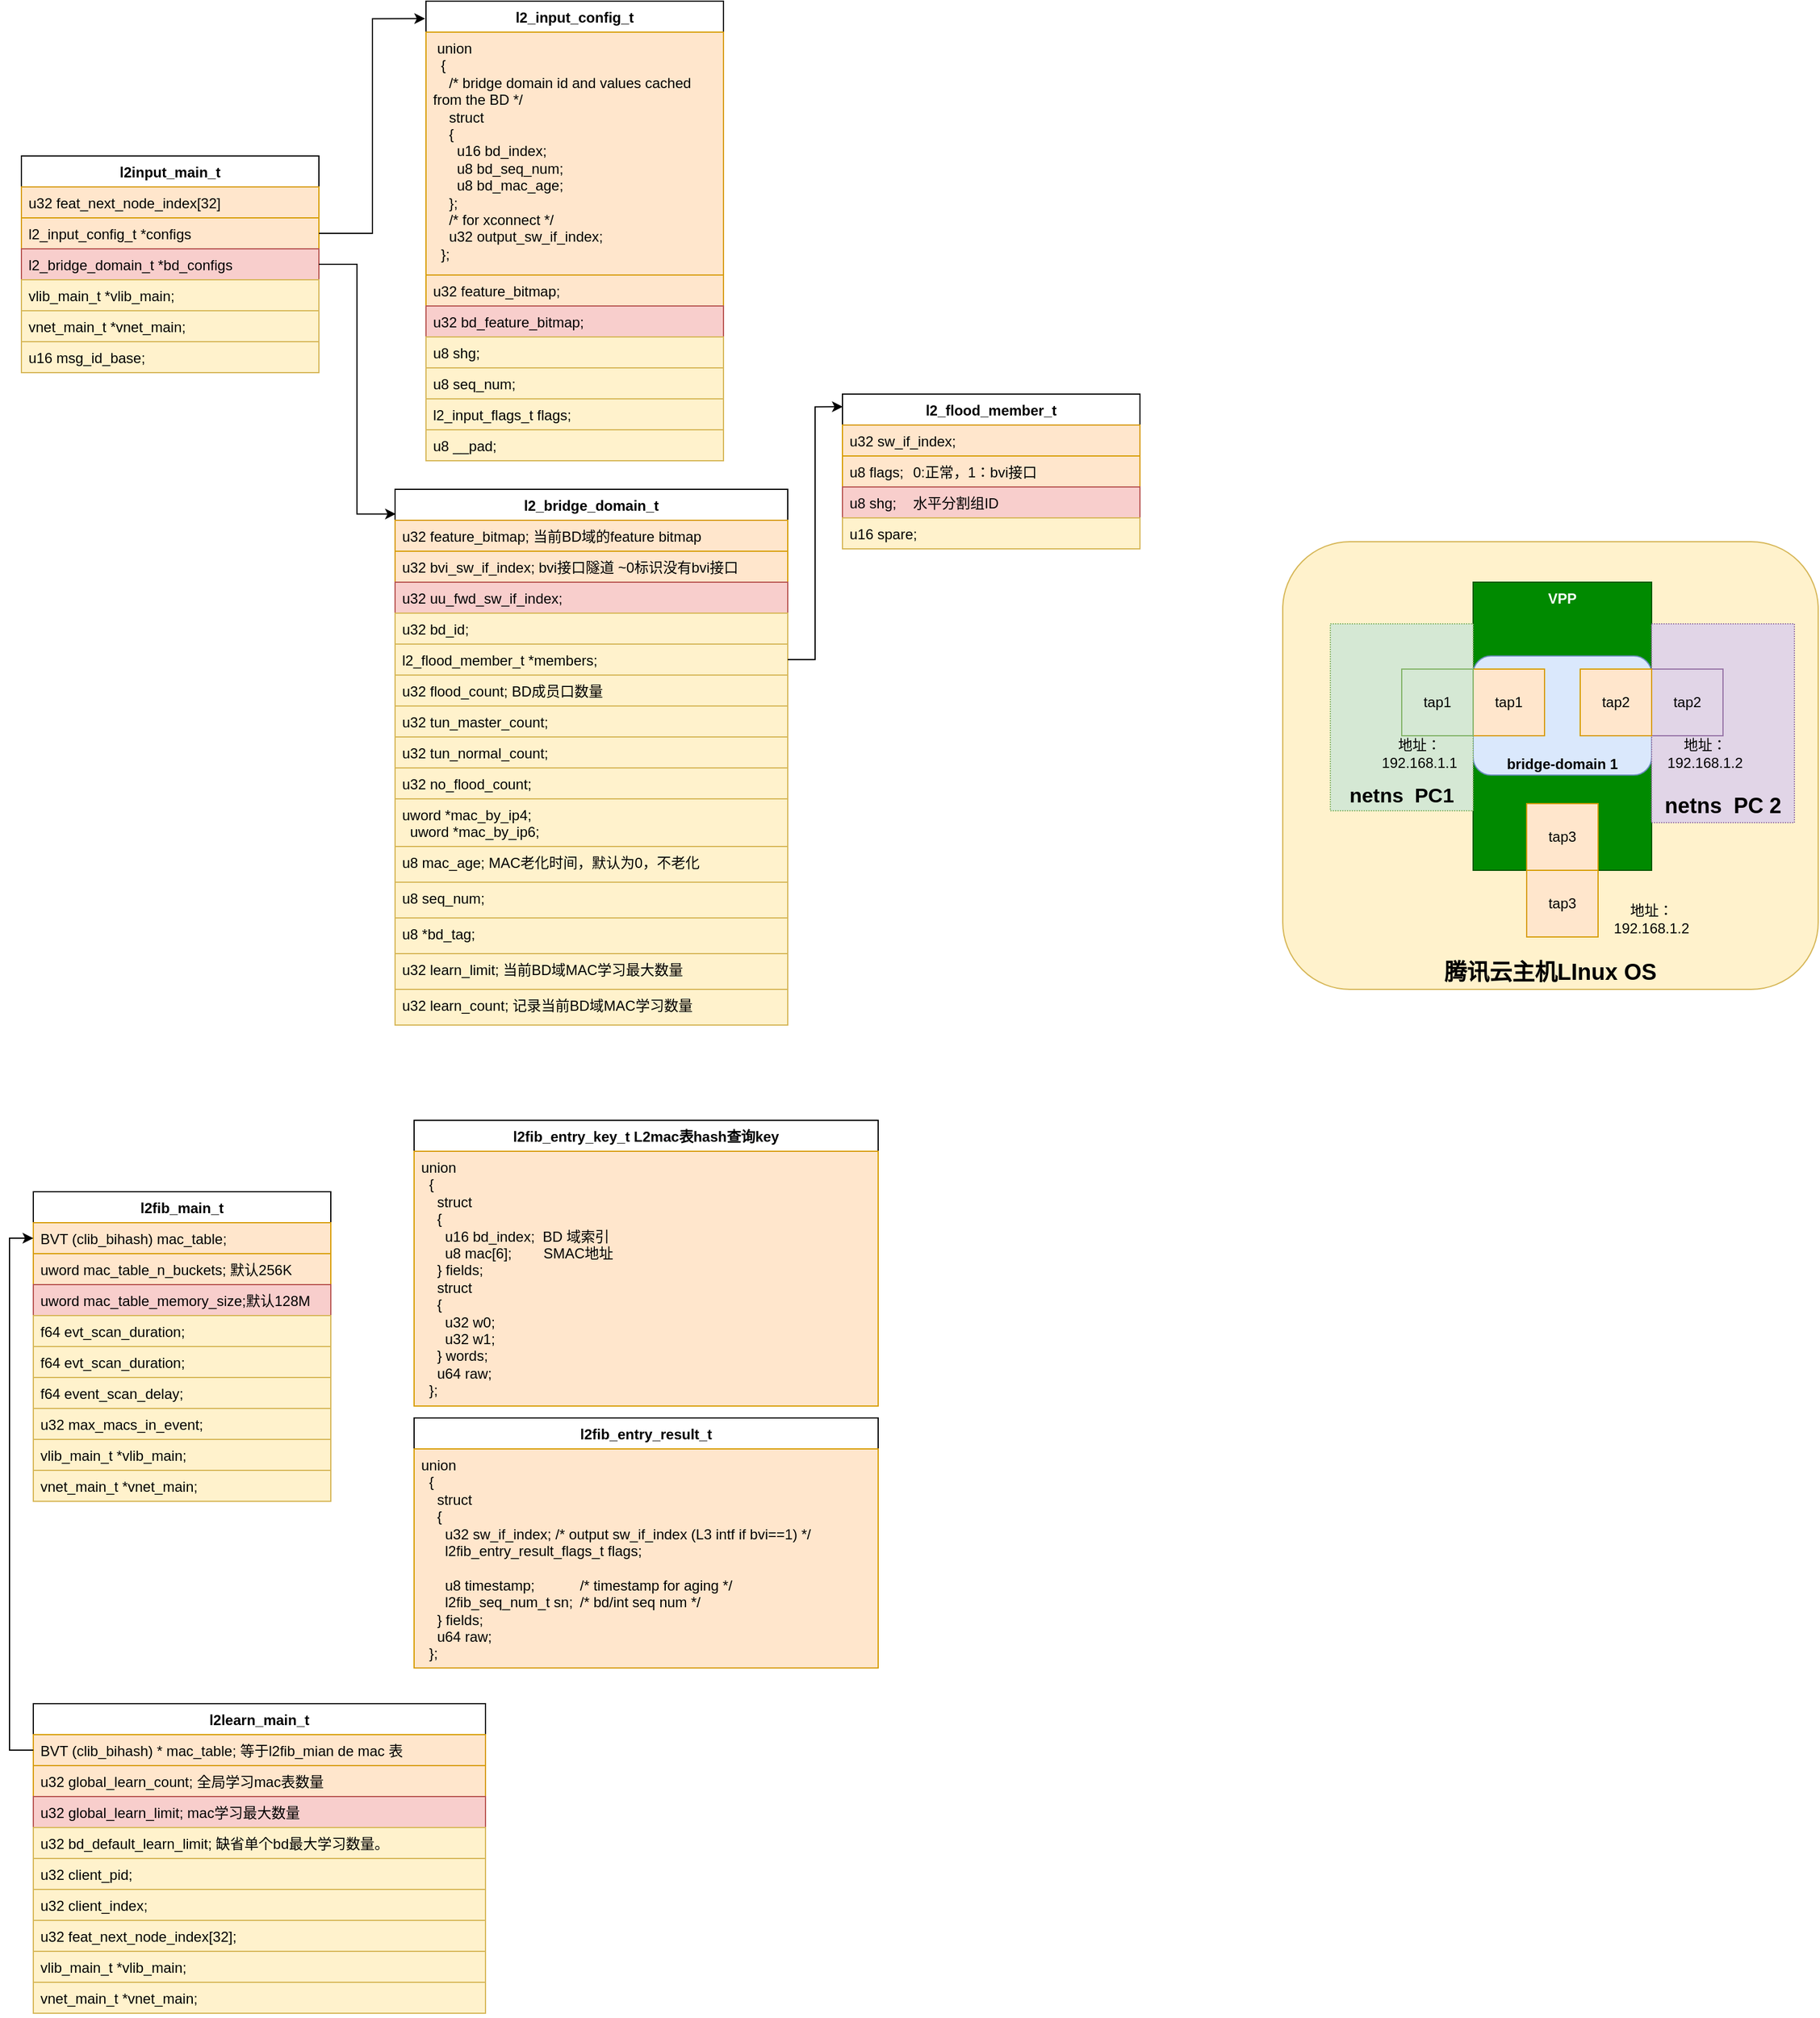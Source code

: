 <mxfile version="24.3.1" type="github">
  <diagram name="第 1 页" id="glHY0Gd7KmC67INIILRB">
    <mxGraphModel dx="794" dy="420" grid="1" gridSize="10" guides="1" tooltips="1" connect="1" arrows="1" fold="1" page="1" pageScale="1" pageWidth="827" pageHeight="1169" math="0" shadow="0">
      <root>
        <mxCell id="0" />
        <mxCell id="1" parent="0" />
        <mxCell id="FG0SKWQjMiDfC_1NRuZQ-3" value="腾讯云主机LInux OS" style="rounded=1;whiteSpace=wrap;html=1;fillColor=#fff2cc;strokeColor=#d6b656;verticalAlign=bottom;fontStyle=1;fontSize=19;" parent="1" vertex="1">
          <mxGeometry x="1160" y="464" width="450" height="376" as="geometry" />
        </mxCell>
        <mxCell id="ZdYOlHCHy0G1hDo-JhcP-8" value="VPP" style="rounded=0;whiteSpace=wrap;html=1;fontStyle=1;align=center;verticalAlign=top;fillColor=#008a00;fontColor=#ffffff;strokeColor=#005700;" parent="1" vertex="1">
          <mxGeometry x="1320" y="498" width="150" height="242" as="geometry" />
        </mxCell>
        <mxCell id="ZdYOlHCHy0G1hDo-JhcP-15" value="bridge-domain 1" style="rounded=1;whiteSpace=wrap;html=1;fillColor=#dae8fc;strokeColor=#6c8ebf;verticalAlign=bottom;fontStyle=1" parent="1" vertex="1">
          <mxGeometry x="1320" y="560" width="150" height="100" as="geometry" />
        </mxCell>
        <mxCell id="ZdYOlHCHy0G1hDo-JhcP-14" value="&lt;div style=&quot;font-size: 18px;&quot;&gt;&lt;br style=&quot;font-size: 18px;&quot;&gt;&lt;/div&gt;&lt;div style=&quot;font-size: 18px;&quot;&gt;&lt;br style=&quot;font-size: 18px;&quot;&gt;&lt;/div&gt;&lt;div style=&quot;font-size: 18px;&quot;&gt;&lt;br style=&quot;font-size: 18px;&quot;&gt;&lt;/div&gt;&lt;div style=&quot;font-size: 18px;&quot;&gt;&lt;br style=&quot;font-size: 18px;&quot;&gt;&lt;/div&gt;&lt;div style=&quot;font-size: 18px;&quot;&gt;&lt;br style=&quot;font-size: 18px;&quot;&gt;&lt;/div&gt;&lt;div style=&quot;font-size: 18px;&quot;&gt;&lt;br style=&quot;font-size: 18px;&quot;&gt;&lt;/div&gt;&lt;div style=&quot;font-size: 18px;&quot;&gt;&lt;br style=&quot;font-size: 18px;&quot;&gt;&lt;/div&gt;&lt;div style=&quot;font-size: 18px;&quot;&gt;netns&amp;nbsp; PC 2&lt;/div&gt;" style="rounded=0;whiteSpace=wrap;html=1;dashed=1;dashPattern=1 1;fillColor=#e1d5e7;strokeColor=#9673a6;verticalAlign=bottom;fontSize=18;fontStyle=1" parent="1" vertex="1">
          <mxGeometry x="1470" y="533" width="120" height="167" as="geometry" />
        </mxCell>
        <mxCell id="ZdYOlHCHy0G1hDo-JhcP-13" value="&lt;div style=&quot;font-size: 17px;&quot;&gt;&lt;br style=&quot;font-size: 17px;&quot;&gt;&lt;/div&gt;&lt;div style=&quot;font-size: 17px;&quot;&gt;&lt;br style=&quot;font-size: 17px;&quot;&gt;&lt;/div&gt;&lt;div style=&quot;font-size: 17px;&quot;&gt;&lt;br style=&quot;font-size: 17px;&quot;&gt;&lt;/div&gt;&lt;div style=&quot;font-size: 17px;&quot;&gt;&lt;br style=&quot;font-size: 17px;&quot;&gt;&lt;/div&gt;&lt;div style=&quot;font-size: 17px;&quot;&gt;&lt;br style=&quot;font-size: 17px;&quot;&gt;&lt;/div&gt;&lt;div style=&quot;font-size: 17px;&quot;&gt;&lt;br style=&quot;font-size: 17px;&quot;&gt;&lt;/div&gt;&lt;div style=&quot;font-size: 17px;&quot;&gt;&lt;br style=&quot;font-size: 17px;&quot;&gt;&lt;/div&gt;&lt;div style=&quot;font-size: 17px;&quot;&gt;netns&amp;nbsp; PC1&lt;/div&gt;" style="rounded=0;whiteSpace=wrap;html=1;dashed=1;dashPattern=1 1;fillColor=#d5e8d4;strokeColor=#82b366;verticalAlign=bottom;fontStyle=1;fontSize=17;" parent="1" vertex="1">
          <mxGeometry x="1200" y="533" width="120" height="157" as="geometry" />
        </mxCell>
        <mxCell id="p4Iv83RpUlakr4i-X7LJ-1" value="l2input_main_t" style="swimlane;fontStyle=1;align=center;verticalAlign=top;childLayout=stackLayout;horizontal=1;startSize=26;horizontalStack=0;resizeParent=1;resizeParentMax=0;resizeLast=0;collapsible=1;marginBottom=0;whiteSpace=wrap;html=1;" parent="1" vertex="1">
          <mxGeometry x="100" y="140" width="250" height="182" as="geometry" />
        </mxCell>
        <mxCell id="p4Iv83RpUlakr4i-X7LJ-2" value="u32 feat_next_node_index[32]" style="text;strokeColor=#d79b00;fillColor=#ffe6cc;align=left;verticalAlign=top;spacingLeft=4;spacingRight=4;overflow=hidden;rotatable=0;points=[[0,0.5],[1,0.5]];portConstraint=eastwest;whiteSpace=wrap;html=1;" parent="p4Iv83RpUlakr4i-X7LJ-1" vertex="1">
          <mxGeometry y="26" width="250" height="26" as="geometry" />
        </mxCell>
        <mxCell id="p4Iv83RpUlakr4i-X7LJ-4" value="l2_input_config_t *configs" style="text;strokeColor=#d79b00;fillColor=#ffe6cc;align=left;verticalAlign=top;spacingLeft=4;spacingRight=4;overflow=hidden;rotatable=0;points=[[0,0.5],[1,0.5]];portConstraint=eastwest;whiteSpace=wrap;html=1;" parent="p4Iv83RpUlakr4i-X7LJ-1" vertex="1">
          <mxGeometry y="52" width="250" height="26" as="geometry" />
        </mxCell>
        <mxCell id="p4Iv83RpUlakr4i-X7LJ-5" value="l2_bridge_domain_t *bd_configs" style="text;strokeColor=#b85450;fillColor=#f8cecc;align=left;verticalAlign=top;spacingLeft=4;spacingRight=4;overflow=hidden;rotatable=0;points=[[0,0.5],[1,0.5]];portConstraint=eastwest;whiteSpace=wrap;html=1;" parent="p4Iv83RpUlakr4i-X7LJ-1" vertex="1">
          <mxGeometry y="78" width="250" height="26" as="geometry" />
        </mxCell>
        <mxCell id="p4Iv83RpUlakr4i-X7LJ-6" value="vlib_main_t *vlib_main;" style="text;strokeColor=#d6b656;fillColor=#fff2cc;align=left;verticalAlign=top;spacingLeft=4;spacingRight=4;overflow=hidden;rotatable=0;points=[[0,0.5],[1,0.5]];portConstraint=eastwest;whiteSpace=wrap;html=1;" parent="p4Iv83RpUlakr4i-X7LJ-1" vertex="1">
          <mxGeometry y="104" width="250" height="26" as="geometry" />
        </mxCell>
        <mxCell id="p4Iv83RpUlakr4i-X7LJ-7" value="vnet_main_t *vnet_main;" style="text;strokeColor=#d6b656;fillColor=#fff2cc;align=left;verticalAlign=top;spacingLeft=4;spacingRight=4;overflow=hidden;rotatable=0;points=[[0,0.5],[1,0.5]];portConstraint=eastwest;whiteSpace=wrap;html=1;" parent="p4Iv83RpUlakr4i-X7LJ-1" vertex="1">
          <mxGeometry y="130" width="250" height="26" as="geometry" />
        </mxCell>
        <mxCell id="p4Iv83RpUlakr4i-X7LJ-8" value="u16 msg_id_base;" style="text;strokeColor=#d6b656;fillColor=#fff2cc;align=left;verticalAlign=top;spacingLeft=4;spacingRight=4;overflow=hidden;rotatable=0;points=[[0,0.5],[1,0.5]];portConstraint=eastwest;whiteSpace=wrap;html=1;" parent="p4Iv83RpUlakr4i-X7LJ-1" vertex="1">
          <mxGeometry y="156" width="250" height="26" as="geometry" />
        </mxCell>
        <mxCell id="p4Iv83RpUlakr4i-X7LJ-9" value="l2_input_config_t" style="swimlane;fontStyle=1;align=center;verticalAlign=top;childLayout=stackLayout;horizontal=1;startSize=26;horizontalStack=0;resizeParent=1;resizeParentMax=0;resizeLast=0;collapsible=1;marginBottom=0;whiteSpace=wrap;html=1;" parent="1" vertex="1">
          <mxGeometry x="440" y="10" width="250" height="386" as="geometry" />
        </mxCell>
        <mxCell id="p4Iv83RpUlakr4i-X7LJ-10" value="&lt;div&gt;&amp;nbsp;union&lt;/div&gt;&lt;div&gt;&amp;nbsp; {&lt;/div&gt;&lt;div&gt;&amp;nbsp; &amp;nbsp; /* bridge domain id and values cached from the BD */&lt;/div&gt;&lt;div&gt;&amp;nbsp; &amp;nbsp; struct&lt;/div&gt;&lt;div&gt;&amp;nbsp; &amp;nbsp; {&lt;/div&gt;&lt;div&gt;&amp;nbsp; &amp;nbsp; &amp;nbsp; u16 bd_index;&lt;/div&gt;&lt;div&gt;&amp;nbsp; &amp;nbsp; &amp;nbsp; u8 bd_seq_num;&lt;/div&gt;&lt;div&gt;&amp;nbsp; &amp;nbsp; &amp;nbsp; u8 bd_mac_age;&lt;/div&gt;&lt;div&gt;&amp;nbsp; &amp;nbsp; };&lt;/div&gt;&lt;div&gt;&amp;nbsp; &amp;nbsp; /* for xconnect */&lt;/div&gt;&lt;div&gt;&amp;nbsp; &amp;nbsp; u32 output_sw_if_index;&lt;/div&gt;&lt;div&gt;&amp;nbsp; };&lt;/div&gt;" style="text;strokeColor=#d79b00;fillColor=#ffe6cc;align=left;verticalAlign=top;spacingLeft=4;spacingRight=4;overflow=hidden;rotatable=0;points=[[0,0.5],[1,0.5]];portConstraint=eastwest;whiteSpace=wrap;html=1;" parent="p4Iv83RpUlakr4i-X7LJ-9" vertex="1">
          <mxGeometry y="26" width="250" height="204" as="geometry" />
        </mxCell>
        <mxCell id="p4Iv83RpUlakr4i-X7LJ-11" value="u32 feature_bitmap;" style="text;strokeColor=#d79b00;fillColor=#ffe6cc;align=left;verticalAlign=top;spacingLeft=4;spacingRight=4;overflow=hidden;rotatable=0;points=[[0,0.5],[1,0.5]];portConstraint=eastwest;whiteSpace=wrap;html=1;" parent="p4Iv83RpUlakr4i-X7LJ-9" vertex="1">
          <mxGeometry y="230" width="250" height="26" as="geometry" />
        </mxCell>
        <mxCell id="p4Iv83RpUlakr4i-X7LJ-12" value="u32 bd_feature_bitmap;" style="text;strokeColor=#b85450;fillColor=#f8cecc;align=left;verticalAlign=top;spacingLeft=4;spacingRight=4;overflow=hidden;rotatable=0;points=[[0,0.5],[1,0.5]];portConstraint=eastwest;whiteSpace=wrap;html=1;" parent="p4Iv83RpUlakr4i-X7LJ-9" vertex="1">
          <mxGeometry y="256" width="250" height="26" as="geometry" />
        </mxCell>
        <mxCell id="p4Iv83RpUlakr4i-X7LJ-13" value="u8 shg;" style="text;strokeColor=#d6b656;fillColor=#fff2cc;align=left;verticalAlign=top;spacingLeft=4;spacingRight=4;overflow=hidden;rotatable=0;points=[[0,0.5],[1,0.5]];portConstraint=eastwest;whiteSpace=wrap;html=1;" parent="p4Iv83RpUlakr4i-X7LJ-9" vertex="1">
          <mxGeometry y="282" width="250" height="26" as="geometry" />
        </mxCell>
        <mxCell id="p4Iv83RpUlakr4i-X7LJ-14" value="u8 seq_num;" style="text;strokeColor=#d6b656;fillColor=#fff2cc;align=left;verticalAlign=top;spacingLeft=4;spacingRight=4;overflow=hidden;rotatable=0;points=[[0,0.5],[1,0.5]];portConstraint=eastwest;whiteSpace=wrap;html=1;" parent="p4Iv83RpUlakr4i-X7LJ-9" vertex="1">
          <mxGeometry y="308" width="250" height="26" as="geometry" />
        </mxCell>
        <mxCell id="p4Iv83RpUlakr4i-X7LJ-15" value="l2_input_flags_t flags;" style="text;strokeColor=#d6b656;fillColor=#fff2cc;align=left;verticalAlign=top;spacingLeft=4;spacingRight=4;overflow=hidden;rotatable=0;points=[[0,0.5],[1,0.5]];portConstraint=eastwest;whiteSpace=wrap;html=1;" parent="p4Iv83RpUlakr4i-X7LJ-9" vertex="1">
          <mxGeometry y="334" width="250" height="26" as="geometry" />
        </mxCell>
        <mxCell id="p4Iv83RpUlakr4i-X7LJ-16" value="u8 __pad;" style="text;strokeColor=#d6b656;fillColor=#fff2cc;align=left;verticalAlign=top;spacingLeft=4;spacingRight=4;overflow=hidden;rotatable=0;points=[[0,0.5],[1,0.5]];portConstraint=eastwest;whiteSpace=wrap;html=1;" parent="p4Iv83RpUlakr4i-X7LJ-9" vertex="1">
          <mxGeometry y="360" width="250" height="26" as="geometry" />
        </mxCell>
        <mxCell id="p4Iv83RpUlakr4i-X7LJ-17" value="l2_bridge_domain_t" style="swimlane;fontStyle=1;align=center;verticalAlign=top;childLayout=stackLayout;horizontal=1;startSize=26;horizontalStack=0;resizeParent=1;resizeParentMax=0;resizeLast=0;collapsible=1;marginBottom=0;whiteSpace=wrap;html=1;" parent="1" vertex="1">
          <mxGeometry x="414" y="420" width="330" height="450" as="geometry" />
        </mxCell>
        <mxCell id="p4Iv83RpUlakr4i-X7LJ-18" value="u32 feature_bitmap; 当前BD域的feature bitmap" style="text;strokeColor=#d79b00;fillColor=#ffe6cc;align=left;verticalAlign=top;spacingLeft=4;spacingRight=4;overflow=hidden;rotatable=0;points=[[0,0.5],[1,0.5]];portConstraint=eastwest;whiteSpace=wrap;html=1;" parent="p4Iv83RpUlakr4i-X7LJ-17" vertex="1">
          <mxGeometry y="26" width="330" height="26" as="geometry" />
        </mxCell>
        <mxCell id="p4Iv83RpUlakr4i-X7LJ-19" value="u32 bvi_sw_if_index; bvi接口隧道 ~0标识没有bvi接口" style="text;strokeColor=#d79b00;fillColor=#ffe6cc;align=left;verticalAlign=top;spacingLeft=4;spacingRight=4;overflow=hidden;rotatable=0;points=[[0,0.5],[1,0.5]];portConstraint=eastwest;whiteSpace=wrap;html=1;" parent="p4Iv83RpUlakr4i-X7LJ-17" vertex="1">
          <mxGeometry y="52" width="330" height="26" as="geometry" />
        </mxCell>
        <mxCell id="p4Iv83RpUlakr4i-X7LJ-20" value="u32 uu_fwd_sw_if_index;" style="text;strokeColor=#b85450;fillColor=#f8cecc;align=left;verticalAlign=top;spacingLeft=4;spacingRight=4;overflow=hidden;rotatable=0;points=[[0,0.5],[1,0.5]];portConstraint=eastwest;whiteSpace=wrap;html=1;" parent="p4Iv83RpUlakr4i-X7LJ-17" vertex="1">
          <mxGeometry y="78" width="330" height="26" as="geometry" />
        </mxCell>
        <mxCell id="p4Iv83RpUlakr4i-X7LJ-21" value="u32 bd_id;" style="text;strokeColor=#d6b656;fillColor=#fff2cc;align=left;verticalAlign=top;spacingLeft=4;spacingRight=4;overflow=hidden;rotatable=0;points=[[0,0.5],[1,0.5]];portConstraint=eastwest;whiteSpace=wrap;html=1;" parent="p4Iv83RpUlakr4i-X7LJ-17" vertex="1">
          <mxGeometry y="104" width="330" height="26" as="geometry" />
        </mxCell>
        <mxCell id="p4Iv83RpUlakr4i-X7LJ-22" value="l2_flood_member_t *members;" style="text;strokeColor=#d6b656;fillColor=#fff2cc;align=left;verticalAlign=top;spacingLeft=4;spacingRight=4;overflow=hidden;rotatable=0;points=[[0,0.5],[1,0.5]];portConstraint=eastwest;whiteSpace=wrap;html=1;" parent="p4Iv83RpUlakr4i-X7LJ-17" vertex="1">
          <mxGeometry y="130" width="330" height="26" as="geometry" />
        </mxCell>
        <mxCell id="p4Iv83RpUlakr4i-X7LJ-23" value="u32 flood_count; BD成员口数量" style="text;strokeColor=#d6b656;fillColor=#fff2cc;align=left;verticalAlign=top;spacingLeft=4;spacingRight=4;overflow=hidden;rotatable=0;points=[[0,0.5],[1,0.5]];portConstraint=eastwest;whiteSpace=wrap;html=1;" parent="p4Iv83RpUlakr4i-X7LJ-17" vertex="1">
          <mxGeometry y="156" width="330" height="26" as="geometry" />
        </mxCell>
        <mxCell id="p4Iv83RpUlakr4i-X7LJ-24" value="u32 tun_master_count;" style="text;strokeColor=#d6b656;fillColor=#fff2cc;align=left;verticalAlign=top;spacingLeft=4;spacingRight=4;overflow=hidden;rotatable=0;points=[[0,0.5],[1,0.5]];portConstraint=eastwest;whiteSpace=wrap;html=1;" parent="p4Iv83RpUlakr4i-X7LJ-17" vertex="1">
          <mxGeometry y="182" width="330" height="26" as="geometry" />
        </mxCell>
        <mxCell id="p4Iv83RpUlakr4i-X7LJ-25" value="u32 tun_normal_count;" style="text;strokeColor=#d6b656;fillColor=#fff2cc;align=left;verticalAlign=top;spacingLeft=4;spacingRight=4;overflow=hidden;rotatable=0;points=[[0,0.5],[1,0.5]];portConstraint=eastwest;whiteSpace=wrap;html=1;" parent="p4Iv83RpUlakr4i-X7LJ-17" vertex="1">
          <mxGeometry y="208" width="330" height="26" as="geometry" />
        </mxCell>
        <mxCell id="p4Iv83RpUlakr4i-X7LJ-26" value="u32 no_flood_count;" style="text;strokeColor=#d6b656;fillColor=#fff2cc;align=left;verticalAlign=top;spacingLeft=4;spacingRight=4;overflow=hidden;rotatable=0;points=[[0,0.5],[1,0.5]];portConstraint=eastwest;whiteSpace=wrap;html=1;" parent="p4Iv83RpUlakr4i-X7LJ-17" vertex="1">
          <mxGeometry y="234" width="330" height="26" as="geometry" />
        </mxCell>
        <mxCell id="p4Iv83RpUlakr4i-X7LJ-27" value="&lt;div&gt;uword *mac_by_ip4;&lt;/div&gt;&lt;div&gt;&amp;nbsp; uword *mac_by_ip6;&lt;/div&gt;" style="text;strokeColor=#d6b656;fillColor=#fff2cc;align=left;verticalAlign=top;spacingLeft=4;spacingRight=4;overflow=hidden;rotatable=0;points=[[0,0.5],[1,0.5]];portConstraint=eastwest;whiteSpace=wrap;html=1;" parent="p4Iv83RpUlakr4i-X7LJ-17" vertex="1">
          <mxGeometry y="260" width="330" height="40" as="geometry" />
        </mxCell>
        <mxCell id="p4Iv83RpUlakr4i-X7LJ-28" value="u8 mac_age; MAC老化时间，默认为0，不老化" style="text;strokeColor=#d6b656;fillColor=#fff2cc;align=left;verticalAlign=top;spacingLeft=4;spacingRight=4;overflow=hidden;rotatable=0;points=[[0,0.5],[1,0.5]];portConstraint=eastwest;whiteSpace=wrap;html=1;" parent="p4Iv83RpUlakr4i-X7LJ-17" vertex="1">
          <mxGeometry y="300" width="330" height="30" as="geometry" />
        </mxCell>
        <mxCell id="p4Iv83RpUlakr4i-X7LJ-29" value="u8 seq_num;" style="text;strokeColor=#d6b656;fillColor=#fff2cc;align=left;verticalAlign=top;spacingLeft=4;spacingRight=4;overflow=hidden;rotatable=0;points=[[0,0.5],[1,0.5]];portConstraint=eastwest;whiteSpace=wrap;html=1;" parent="p4Iv83RpUlakr4i-X7LJ-17" vertex="1">
          <mxGeometry y="330" width="330" height="30" as="geometry" />
        </mxCell>
        <mxCell id="p4Iv83RpUlakr4i-X7LJ-30" value="u8 *bd_tag;" style="text;strokeColor=#d6b656;fillColor=#fff2cc;align=left;verticalAlign=top;spacingLeft=4;spacingRight=4;overflow=hidden;rotatable=0;points=[[0,0.5],[1,0.5]];portConstraint=eastwest;whiteSpace=wrap;html=1;" parent="p4Iv83RpUlakr4i-X7LJ-17" vertex="1">
          <mxGeometry y="360" width="330" height="30" as="geometry" />
        </mxCell>
        <mxCell id="p4Iv83RpUlakr4i-X7LJ-31" value="u32 learn_limit; 当前BD域MAC学习最大数量" style="text;strokeColor=#d6b656;fillColor=#fff2cc;align=left;verticalAlign=top;spacingLeft=4;spacingRight=4;overflow=hidden;rotatable=0;points=[[0,0.5],[1,0.5]];portConstraint=eastwest;whiteSpace=wrap;html=1;" parent="p4Iv83RpUlakr4i-X7LJ-17" vertex="1">
          <mxGeometry y="390" width="330" height="30" as="geometry" />
        </mxCell>
        <mxCell id="p4Iv83RpUlakr4i-X7LJ-32" value="u32 learn_count; 记录当前BD域MAC学习数量" style="text;strokeColor=#d6b656;fillColor=#fff2cc;align=left;verticalAlign=top;spacingLeft=4;spacingRight=4;overflow=hidden;rotatable=0;points=[[0,0.5],[1,0.5]];portConstraint=eastwest;whiteSpace=wrap;html=1;" parent="p4Iv83RpUlakr4i-X7LJ-17" vertex="1">
          <mxGeometry y="420" width="330" height="30" as="geometry" />
        </mxCell>
        <mxCell id="p4Iv83RpUlakr4i-X7LJ-34" style="edgeStyle=orthogonalEdgeStyle;rounded=0;orthogonalLoop=1;jettySize=auto;html=1;exitX=1;exitY=0.5;exitDx=0;exitDy=0;entryX=-0.003;entryY=0.038;entryDx=0;entryDy=0;entryPerimeter=0;" parent="1" source="p4Iv83RpUlakr4i-X7LJ-4" target="p4Iv83RpUlakr4i-X7LJ-9" edge="1">
          <mxGeometry relative="1" as="geometry" />
        </mxCell>
        <mxCell id="p4Iv83RpUlakr4i-X7LJ-35" style="edgeStyle=orthogonalEdgeStyle;rounded=0;orthogonalLoop=1;jettySize=auto;html=1;exitX=1;exitY=0.5;exitDx=0;exitDy=0;entryX=0.002;entryY=0.046;entryDx=0;entryDy=0;entryPerimeter=0;" parent="1" source="p4Iv83RpUlakr4i-X7LJ-5" target="p4Iv83RpUlakr4i-X7LJ-17" edge="1">
          <mxGeometry relative="1" as="geometry" />
        </mxCell>
        <mxCell id="p4Iv83RpUlakr4i-X7LJ-43" value="l2fib_main_t" style="swimlane;fontStyle=1;align=center;verticalAlign=top;childLayout=stackLayout;horizontal=1;startSize=26;horizontalStack=0;resizeParent=1;resizeParentMax=0;resizeLast=0;collapsible=1;marginBottom=0;whiteSpace=wrap;html=1;" parent="1" vertex="1">
          <mxGeometry x="110" y="1010" width="250" height="260" as="geometry" />
        </mxCell>
        <mxCell id="p4Iv83RpUlakr4i-X7LJ-44" value="BVT (clib_bihash) mac_table;" style="text;strokeColor=#d79b00;fillColor=#ffe6cc;align=left;verticalAlign=top;spacingLeft=4;spacingRight=4;overflow=hidden;rotatable=0;points=[[0,0.5],[1,0.5]];portConstraint=eastwest;whiteSpace=wrap;html=1;" parent="p4Iv83RpUlakr4i-X7LJ-43" vertex="1">
          <mxGeometry y="26" width="250" height="26" as="geometry" />
        </mxCell>
        <mxCell id="p4Iv83RpUlakr4i-X7LJ-45" value="uword mac_table_n_buckets; 默认256K" style="text;strokeColor=#d79b00;fillColor=#ffe6cc;align=left;verticalAlign=top;spacingLeft=4;spacingRight=4;overflow=hidden;rotatable=0;points=[[0,0.5],[1,0.5]];portConstraint=eastwest;whiteSpace=wrap;html=1;" parent="p4Iv83RpUlakr4i-X7LJ-43" vertex="1">
          <mxGeometry y="52" width="250" height="26" as="geometry" />
        </mxCell>
        <mxCell id="p4Iv83RpUlakr4i-X7LJ-46" value="uword mac_table_memory_size;默认128M" style="text;strokeColor=#b85450;fillColor=#f8cecc;align=left;verticalAlign=top;spacingLeft=4;spacingRight=4;overflow=hidden;rotatable=0;points=[[0,0.5],[1,0.5]];portConstraint=eastwest;whiteSpace=wrap;html=1;" parent="p4Iv83RpUlakr4i-X7LJ-43" vertex="1">
          <mxGeometry y="78" width="250" height="26" as="geometry" />
        </mxCell>
        <mxCell id="p4Iv83RpUlakr4i-X7LJ-47" value="f64 evt_scan_duration;" style="text;strokeColor=#d6b656;fillColor=#fff2cc;align=left;verticalAlign=top;spacingLeft=4;spacingRight=4;overflow=hidden;rotatable=0;points=[[0,0.5],[1,0.5]];portConstraint=eastwest;whiteSpace=wrap;html=1;" parent="p4Iv83RpUlakr4i-X7LJ-43" vertex="1">
          <mxGeometry y="104" width="250" height="26" as="geometry" />
        </mxCell>
        <mxCell id="p4Iv83RpUlakr4i-X7LJ-48" value="f64 evt_scan_duration;" style="text;strokeColor=#d6b656;fillColor=#fff2cc;align=left;verticalAlign=top;spacingLeft=4;spacingRight=4;overflow=hidden;rotatable=0;points=[[0,0.5],[1,0.5]];portConstraint=eastwest;whiteSpace=wrap;html=1;" parent="p4Iv83RpUlakr4i-X7LJ-43" vertex="1">
          <mxGeometry y="130" width="250" height="26" as="geometry" />
        </mxCell>
        <mxCell id="p4Iv83RpUlakr4i-X7LJ-49" value="f64 event_scan_delay;" style="text;strokeColor=#d6b656;fillColor=#fff2cc;align=left;verticalAlign=top;spacingLeft=4;spacingRight=4;overflow=hidden;rotatable=0;points=[[0,0.5],[1,0.5]];portConstraint=eastwest;whiteSpace=wrap;html=1;" parent="p4Iv83RpUlakr4i-X7LJ-43" vertex="1">
          <mxGeometry y="156" width="250" height="26" as="geometry" />
        </mxCell>
        <mxCell id="p4Iv83RpUlakr4i-X7LJ-50" value="u32 max_macs_in_event;" style="text;strokeColor=#d6b656;fillColor=#fff2cc;align=left;verticalAlign=top;spacingLeft=4;spacingRight=4;overflow=hidden;rotatable=0;points=[[0,0.5],[1,0.5]];portConstraint=eastwest;whiteSpace=wrap;html=1;" parent="p4Iv83RpUlakr4i-X7LJ-43" vertex="1">
          <mxGeometry y="182" width="250" height="26" as="geometry" />
        </mxCell>
        <mxCell id="p4Iv83RpUlakr4i-X7LJ-51" value="vlib_main_t *vlib_main;" style="text;strokeColor=#d6b656;fillColor=#fff2cc;align=left;verticalAlign=top;spacingLeft=4;spacingRight=4;overflow=hidden;rotatable=0;points=[[0,0.5],[1,0.5]];portConstraint=eastwest;whiteSpace=wrap;html=1;" parent="p4Iv83RpUlakr4i-X7LJ-43" vertex="1">
          <mxGeometry y="208" width="250" height="26" as="geometry" />
        </mxCell>
        <mxCell id="p4Iv83RpUlakr4i-X7LJ-52" value="vnet_main_t *vnet_main;" style="text;strokeColor=#d6b656;fillColor=#fff2cc;align=left;verticalAlign=top;spacingLeft=4;spacingRight=4;overflow=hidden;rotatable=0;points=[[0,0.5],[1,0.5]];portConstraint=eastwest;whiteSpace=wrap;html=1;" parent="p4Iv83RpUlakr4i-X7LJ-43" vertex="1">
          <mxGeometry y="234" width="250" height="26" as="geometry" />
        </mxCell>
        <mxCell id="p4Iv83RpUlakr4i-X7LJ-53" value="l2fib_entry_key_t L2mac表hash查询key" style="swimlane;fontStyle=1;align=center;verticalAlign=top;childLayout=stackLayout;horizontal=1;startSize=26;horizontalStack=0;resizeParent=1;resizeParentMax=0;resizeLast=0;collapsible=1;marginBottom=0;whiteSpace=wrap;html=1;" parent="1" vertex="1">
          <mxGeometry x="430" y="950" width="390" height="240" as="geometry" />
        </mxCell>
        <mxCell id="p4Iv83RpUlakr4i-X7LJ-54" value="&lt;div&gt;union&lt;/div&gt;&lt;div&gt;&amp;nbsp; {&lt;/div&gt;&lt;div&gt;&amp;nbsp; &amp;nbsp; struct&lt;/div&gt;&lt;div&gt;&amp;nbsp; &amp;nbsp; {&lt;/div&gt;&lt;div&gt;&amp;nbsp; &amp;nbsp; &amp;nbsp; u16 bd_index;&amp;nbsp; BD 域索引&lt;/div&gt;&lt;div&gt;&amp;nbsp; &amp;nbsp; &amp;nbsp; u8 mac[6];&amp;nbsp; &amp;nbsp; &amp;nbsp; &amp;nbsp; SMAC地址&lt;/div&gt;&lt;div&gt;&amp;nbsp; &amp;nbsp; } fields;&lt;/div&gt;&lt;div&gt;&amp;nbsp; &amp;nbsp; struct&lt;/div&gt;&lt;div&gt;&amp;nbsp; &amp;nbsp; {&lt;/div&gt;&lt;div&gt;&amp;nbsp; &amp;nbsp; &amp;nbsp; u32 w0;&lt;/div&gt;&lt;div&gt;&amp;nbsp; &amp;nbsp; &amp;nbsp; u32 w1;&lt;/div&gt;&lt;div&gt;&amp;nbsp; &amp;nbsp; } words;&lt;/div&gt;&lt;div&gt;&amp;nbsp; &amp;nbsp; u64 raw;&lt;/div&gt;&lt;div&gt;&amp;nbsp; };&lt;/div&gt;" style="text;strokeColor=#d79b00;fillColor=#ffe6cc;align=left;verticalAlign=top;spacingLeft=4;spacingRight=4;overflow=hidden;rotatable=0;points=[[0,0.5],[1,0.5]];portConstraint=eastwest;whiteSpace=wrap;html=1;" parent="p4Iv83RpUlakr4i-X7LJ-53" vertex="1">
          <mxGeometry y="26" width="390" height="214" as="geometry" />
        </mxCell>
        <mxCell id="p4Iv83RpUlakr4i-X7LJ-63" value="l2fib_entry_result_t" style="swimlane;fontStyle=1;align=center;verticalAlign=top;childLayout=stackLayout;horizontal=1;startSize=26;horizontalStack=0;resizeParent=1;resizeParentMax=0;resizeLast=0;collapsible=1;marginBottom=0;whiteSpace=wrap;html=1;" parent="1" vertex="1">
          <mxGeometry x="430" y="1200" width="390" height="210" as="geometry" />
        </mxCell>
        <mxCell id="p4Iv83RpUlakr4i-X7LJ-64" value="&lt;div&gt;union&lt;/div&gt;&lt;div&gt;&amp;nbsp; {&lt;/div&gt;&lt;div&gt;&amp;nbsp; &amp;nbsp; struct&lt;/div&gt;&lt;div&gt;&amp;nbsp; &amp;nbsp; {&lt;/div&gt;&lt;div&gt;&amp;nbsp; &amp;nbsp; &amp;nbsp; u32 sw_if_index; /* output sw_if_index (L3 intf if bvi==1) */&lt;/div&gt;&lt;div&gt;&amp;nbsp; &amp;nbsp; &amp;nbsp; l2fib_entry_result_flags_t flags;&lt;/div&gt;&lt;div&gt;&lt;br&gt;&lt;/div&gt;&lt;div&gt;&amp;nbsp; &amp;nbsp; &amp;nbsp; u8 timestamp;&lt;span style=&quot;white-space:pre&quot;&gt;&#x9;&#x9;&lt;/span&gt;/* timestamp for aging */&lt;/div&gt;&lt;div&gt;&amp;nbsp; &amp;nbsp; &amp;nbsp; l2fib_seq_num_t sn;&lt;span style=&quot;white-space:pre&quot;&gt;&#x9;&lt;/span&gt;/* bd/int seq num */&lt;/div&gt;&lt;div&gt;&amp;nbsp; &amp;nbsp; } fields;&lt;/div&gt;&lt;div&gt;&amp;nbsp; &amp;nbsp; u64 raw;&lt;/div&gt;&lt;div&gt;&amp;nbsp; };&lt;/div&gt;" style="text;strokeColor=#d79b00;fillColor=#ffe6cc;align=left;verticalAlign=top;spacingLeft=4;spacingRight=4;overflow=hidden;rotatable=0;points=[[0,0.5],[1,0.5]];portConstraint=eastwest;whiteSpace=wrap;html=1;" parent="p4Iv83RpUlakr4i-X7LJ-63" vertex="1">
          <mxGeometry y="26" width="390" height="184" as="geometry" />
        </mxCell>
        <mxCell id="ZdYOlHCHy0G1hDo-JhcP-9" value="tap1" style="text;html=1;align=center;verticalAlign=middle;whiteSpace=wrap;rounded=0;strokeColor=#d79b00;fillColor=#ffe6cc;" parent="1" vertex="1">
          <mxGeometry x="1320" y="571" width="60" height="56" as="geometry" />
        </mxCell>
        <mxCell id="ZdYOlHCHy0G1hDo-JhcP-10" value="tap1" style="text;html=1;align=center;verticalAlign=middle;whiteSpace=wrap;rounded=0;strokeColor=#82b366;fillColor=#d5e8d4;" parent="1" vertex="1">
          <mxGeometry x="1260" y="571" width="60" height="56" as="geometry" />
        </mxCell>
        <mxCell id="ZdYOlHCHy0G1hDo-JhcP-11" value="tap2" style="text;html=1;align=center;verticalAlign=middle;whiteSpace=wrap;rounded=0;strokeColor=#9673a6;fillColor=#e1d5e7;" parent="1" vertex="1">
          <mxGeometry x="1470" y="571" width="60" height="56" as="geometry" />
        </mxCell>
        <mxCell id="ZdYOlHCHy0G1hDo-JhcP-12" value="tap2" style="text;html=1;align=center;verticalAlign=middle;whiteSpace=wrap;rounded=0;strokeColor=#d79b00;fillColor=#ffe6cc;" parent="1" vertex="1">
          <mxGeometry x="1410" y="571" width="60" height="56" as="geometry" />
        </mxCell>
        <mxCell id="FG0SKWQjMiDfC_1NRuZQ-1" value="地址：192.168.1.1" style="text;html=1;align=center;verticalAlign=middle;whiteSpace=wrap;rounded=0;" parent="1" vertex="1">
          <mxGeometry x="1230" y="627" width="90" height="30" as="geometry" />
        </mxCell>
        <mxCell id="FG0SKWQjMiDfC_1NRuZQ-2" value="地址：192.168.1.2" style="text;html=1;align=center;verticalAlign=middle;whiteSpace=wrap;rounded=0;" parent="1" vertex="1">
          <mxGeometry x="1470" y="627" width="90" height="30" as="geometry" />
        </mxCell>
        <mxCell id="hOHBYoOjgLORiczpZsO4-1" value="l2learn_main_t" style="swimlane;fontStyle=1;align=center;verticalAlign=top;childLayout=stackLayout;horizontal=1;startSize=26;horizontalStack=0;resizeParent=1;resizeParentMax=0;resizeLast=0;collapsible=1;marginBottom=0;whiteSpace=wrap;html=1;" parent="1" vertex="1">
          <mxGeometry x="110" y="1440" width="380" height="260" as="geometry" />
        </mxCell>
        <mxCell id="hOHBYoOjgLORiczpZsO4-2" value="BVT (clib_bihash) * mac_table; 等于l2fib_mian de mac 表" style="text;strokeColor=#d79b00;fillColor=#ffe6cc;align=left;verticalAlign=top;spacingLeft=4;spacingRight=4;overflow=hidden;rotatable=0;points=[[0,0.5],[1,0.5]];portConstraint=eastwest;whiteSpace=wrap;html=1;" parent="hOHBYoOjgLORiczpZsO4-1" vertex="1">
          <mxGeometry y="26" width="380" height="26" as="geometry" />
        </mxCell>
        <mxCell id="hOHBYoOjgLORiczpZsO4-3" value="u32 global_learn_count; 全局学习mac表数量" style="text;strokeColor=#d79b00;fillColor=#ffe6cc;align=left;verticalAlign=top;spacingLeft=4;spacingRight=4;overflow=hidden;rotatable=0;points=[[0,0.5],[1,0.5]];portConstraint=eastwest;whiteSpace=wrap;html=1;" parent="hOHBYoOjgLORiczpZsO4-1" vertex="1">
          <mxGeometry y="52" width="380" height="26" as="geometry" />
        </mxCell>
        <mxCell id="hOHBYoOjgLORiczpZsO4-4" value="u32 global_learn_limit; mac学习最大数量" style="text;strokeColor=#b85450;fillColor=#f8cecc;align=left;verticalAlign=top;spacingLeft=4;spacingRight=4;overflow=hidden;rotatable=0;points=[[0,0.5],[1,0.5]];portConstraint=eastwest;whiteSpace=wrap;html=1;" parent="hOHBYoOjgLORiczpZsO4-1" vertex="1">
          <mxGeometry y="78" width="380" height="26" as="geometry" />
        </mxCell>
        <mxCell id="hOHBYoOjgLORiczpZsO4-5" value="u32 bd_default_learn_limit; 缺省单个bd最大学习数量。" style="text;strokeColor=#d6b656;fillColor=#fff2cc;align=left;verticalAlign=top;spacingLeft=4;spacingRight=4;overflow=hidden;rotatable=0;points=[[0,0.5],[1,0.5]];portConstraint=eastwest;whiteSpace=wrap;html=1;" parent="hOHBYoOjgLORiczpZsO4-1" vertex="1">
          <mxGeometry y="104" width="380" height="26" as="geometry" />
        </mxCell>
        <mxCell id="hOHBYoOjgLORiczpZsO4-6" value="u32 client_pid;" style="text;strokeColor=#d6b656;fillColor=#fff2cc;align=left;verticalAlign=top;spacingLeft=4;spacingRight=4;overflow=hidden;rotatable=0;points=[[0,0.5],[1,0.5]];portConstraint=eastwest;whiteSpace=wrap;html=1;" parent="hOHBYoOjgLORiczpZsO4-1" vertex="1">
          <mxGeometry y="130" width="380" height="26" as="geometry" />
        </mxCell>
        <mxCell id="hOHBYoOjgLORiczpZsO4-7" value="u32 client_index;" style="text;strokeColor=#d6b656;fillColor=#fff2cc;align=left;verticalAlign=top;spacingLeft=4;spacingRight=4;overflow=hidden;rotatable=0;points=[[0,0.5],[1,0.5]];portConstraint=eastwest;whiteSpace=wrap;html=1;" parent="hOHBYoOjgLORiczpZsO4-1" vertex="1">
          <mxGeometry y="156" width="380" height="26" as="geometry" />
        </mxCell>
        <mxCell id="hOHBYoOjgLORiczpZsO4-8" value="u32 feat_next_node_index[32];" style="text;strokeColor=#d6b656;fillColor=#fff2cc;align=left;verticalAlign=top;spacingLeft=4;spacingRight=4;overflow=hidden;rotatable=0;points=[[0,0.5],[1,0.5]];portConstraint=eastwest;whiteSpace=wrap;html=1;" parent="hOHBYoOjgLORiczpZsO4-1" vertex="1">
          <mxGeometry y="182" width="380" height="26" as="geometry" />
        </mxCell>
        <mxCell id="hOHBYoOjgLORiczpZsO4-9" value="vlib_main_t *vlib_main;" style="text;strokeColor=#d6b656;fillColor=#fff2cc;align=left;verticalAlign=top;spacingLeft=4;spacingRight=4;overflow=hidden;rotatable=0;points=[[0,0.5],[1,0.5]];portConstraint=eastwest;whiteSpace=wrap;html=1;" parent="hOHBYoOjgLORiczpZsO4-1" vertex="1">
          <mxGeometry y="208" width="380" height="26" as="geometry" />
        </mxCell>
        <mxCell id="hOHBYoOjgLORiczpZsO4-10" value="vnet_main_t *vnet_main;" style="text;strokeColor=#d6b656;fillColor=#fff2cc;align=left;verticalAlign=top;spacingLeft=4;spacingRight=4;overflow=hidden;rotatable=0;points=[[0,0.5],[1,0.5]];portConstraint=eastwest;whiteSpace=wrap;html=1;" parent="hOHBYoOjgLORiczpZsO4-1" vertex="1">
          <mxGeometry y="234" width="380" height="26" as="geometry" />
        </mxCell>
        <mxCell id="hOHBYoOjgLORiczpZsO4-11" style="edgeStyle=orthogonalEdgeStyle;rounded=0;orthogonalLoop=1;jettySize=auto;html=1;exitX=0;exitY=0.5;exitDx=0;exitDy=0;entryX=0;entryY=0.5;entryDx=0;entryDy=0;" parent="1" source="hOHBYoOjgLORiczpZsO4-2" target="p4Iv83RpUlakr4i-X7LJ-44" edge="1">
          <mxGeometry relative="1" as="geometry" />
        </mxCell>
        <mxCell id="tM07nS8CAm_YXxIFpZvN-1" value="l2_flood_member_t" style="swimlane;fontStyle=1;align=center;verticalAlign=top;childLayout=stackLayout;horizontal=1;startSize=26;horizontalStack=0;resizeParent=1;resizeParentMax=0;resizeLast=0;collapsible=1;marginBottom=0;whiteSpace=wrap;html=1;" parent="1" vertex="1">
          <mxGeometry x="790" y="340" width="250" height="130" as="geometry" />
        </mxCell>
        <mxCell id="tM07nS8CAm_YXxIFpZvN-2" value="u32 sw_if_index;" style="text;strokeColor=#d79b00;fillColor=#ffe6cc;align=left;verticalAlign=top;spacingLeft=4;spacingRight=4;overflow=hidden;rotatable=0;points=[[0,0.5],[1,0.5]];portConstraint=eastwest;whiteSpace=wrap;html=1;" parent="tM07nS8CAm_YXxIFpZvN-1" vertex="1">
          <mxGeometry y="26" width="250" height="26" as="geometry" />
        </mxCell>
        <mxCell id="tM07nS8CAm_YXxIFpZvN-3" value="u8 flags;&lt;span style=&quot;white-space:pre&quot;&gt;&#x9;&lt;/span&gt;0:正常，1：bvi接口" style="text;strokeColor=#d79b00;fillColor=#ffe6cc;align=left;verticalAlign=top;spacingLeft=4;spacingRight=4;overflow=hidden;rotatable=0;points=[[0,0.5],[1,0.5]];portConstraint=eastwest;whiteSpace=wrap;html=1;" parent="tM07nS8CAm_YXxIFpZvN-1" vertex="1">
          <mxGeometry y="52" width="250" height="26" as="geometry" />
        </mxCell>
        <mxCell id="tM07nS8CAm_YXxIFpZvN-4" value="u8 shg;&lt;span style=&quot;white-space:pre&quot;&gt;&#x9;&lt;/span&gt;水平分割组ID" style="text;strokeColor=#b85450;fillColor=#f8cecc;align=left;verticalAlign=top;spacingLeft=4;spacingRight=4;overflow=hidden;rotatable=0;points=[[0,0.5],[1,0.5]];portConstraint=eastwest;whiteSpace=wrap;html=1;" parent="tM07nS8CAm_YXxIFpZvN-1" vertex="1">
          <mxGeometry y="78" width="250" height="26" as="geometry" />
        </mxCell>
        <mxCell id="tM07nS8CAm_YXxIFpZvN-5" value="u16 spare;" style="text;strokeColor=#d6b656;fillColor=#fff2cc;align=left;verticalAlign=top;spacingLeft=4;spacingRight=4;overflow=hidden;rotatable=0;points=[[0,0.5],[1,0.5]];portConstraint=eastwest;whiteSpace=wrap;html=1;" parent="tM07nS8CAm_YXxIFpZvN-1" vertex="1">
          <mxGeometry y="104" width="250" height="26" as="geometry" />
        </mxCell>
        <mxCell id="tM07nS8CAm_YXxIFpZvN-8" style="edgeStyle=orthogonalEdgeStyle;rounded=0;orthogonalLoop=1;jettySize=auto;html=1;exitX=1;exitY=0.5;exitDx=0;exitDy=0;entryX=0.001;entryY=0.082;entryDx=0;entryDy=0;entryPerimeter=0;" parent="1" source="p4Iv83RpUlakr4i-X7LJ-22" target="tM07nS8CAm_YXxIFpZvN-1" edge="1">
          <mxGeometry relative="1" as="geometry" />
        </mxCell>
        <mxCell id="SwKV8Bn1gwQ4bpNT3ufq-1" value="tap3" style="text;html=1;align=center;verticalAlign=middle;whiteSpace=wrap;rounded=0;strokeColor=#d79b00;fillColor=#ffe6cc;" vertex="1" parent="1">
          <mxGeometry x="1365" y="684" width="60" height="56" as="geometry" />
        </mxCell>
        <mxCell id="SwKV8Bn1gwQ4bpNT3ufq-2" value="tap3" style="text;html=1;align=center;verticalAlign=middle;whiteSpace=wrap;rounded=0;strokeColor=#d79b00;fillColor=#ffe6cc;" vertex="1" parent="1">
          <mxGeometry x="1365" y="740" width="60" height="56" as="geometry" />
        </mxCell>
        <mxCell id="SwKV8Bn1gwQ4bpNT3ufq-3" value="地址：192.168.1.2" style="text;html=1;align=center;verticalAlign=middle;whiteSpace=wrap;rounded=0;" vertex="1" parent="1">
          <mxGeometry x="1425" y="766" width="90" height="30" as="geometry" />
        </mxCell>
      </root>
    </mxGraphModel>
  </diagram>
</mxfile>
